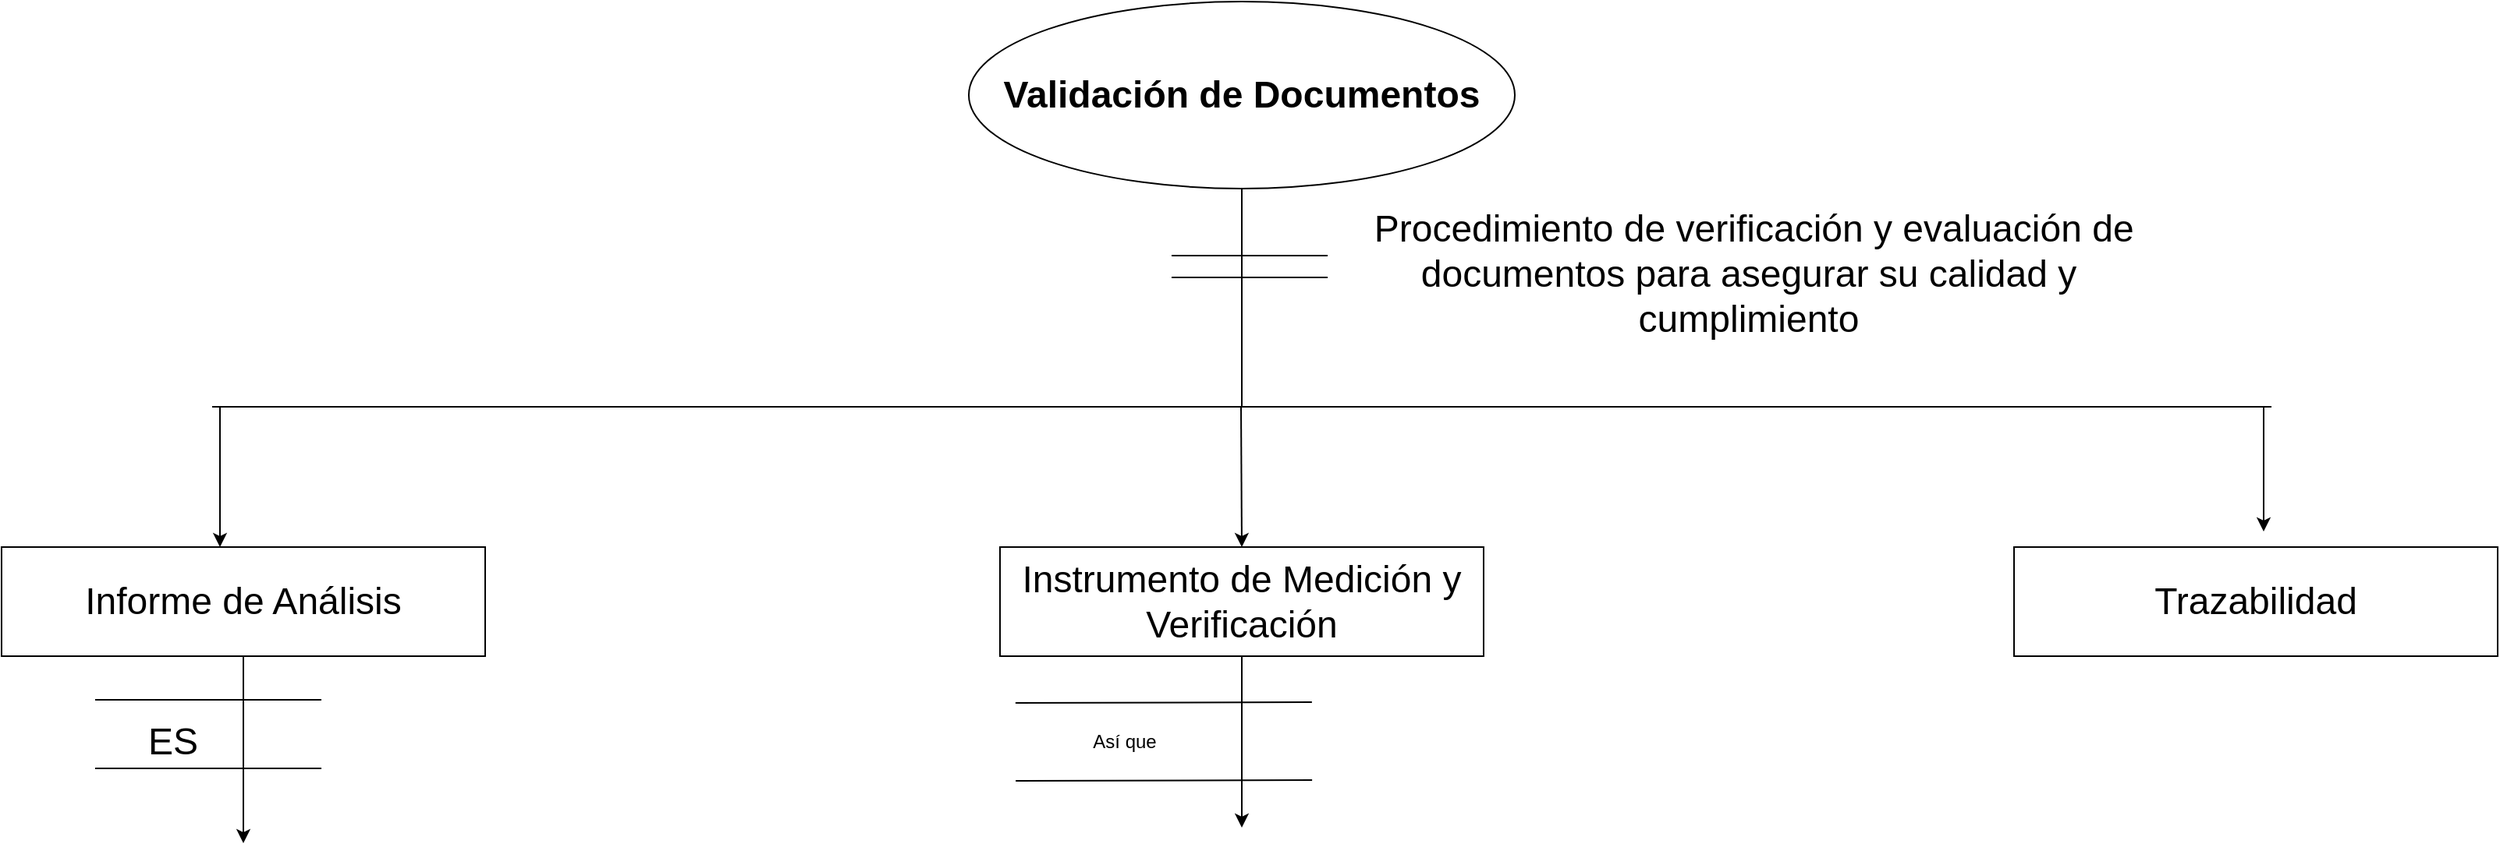 <mxfile version="21.6.8" type="github">
  <diagram name="Page-1" id="2c0d36ab-eaac-3732-788b-9136903baeff">
    <mxGraphModel dx="1602" dy="787" grid="1" gridSize="10" guides="1" tooltips="1" connect="1" arrows="1" fold="1" page="1" pageScale="1.5" pageWidth="1169" pageHeight="827" background="none" math="0" shadow="0">
      <root>
        <mxCell id="0" />
        <mxCell id="1" parent="0" />
        <mxCell id="Qhec-dshrfYjkhhDYYDJ-127" value="&lt;font style=&quot;font-size: 24px;&quot;&gt;&lt;b&gt;Validación de Documentos&lt;/b&gt;&lt;/font&gt;" style="ellipse;whiteSpace=wrap;html=1;" vertex="1" parent="1">
          <mxGeometry x="790" y="20" width="350" height="120" as="geometry" />
        </mxCell>
        <mxCell id="Qhec-dshrfYjkhhDYYDJ-130" value="" style="endArrow=none;html=1;rounded=0;" edge="1" parent="1">
          <mxGeometry width="50" height="50" relative="1" as="geometry">
            <mxPoint x="305" y="280" as="sourcePoint" />
            <mxPoint x="1625" y="280" as="targetPoint" />
          </mxGeometry>
        </mxCell>
        <mxCell id="Qhec-dshrfYjkhhDYYDJ-133" value="" style="endArrow=classic;html=1;rounded=0;" edge="1" parent="1">
          <mxGeometry width="50" height="50" relative="1" as="geometry">
            <mxPoint x="310" y="280" as="sourcePoint" />
            <mxPoint x="310" y="370" as="targetPoint" />
          </mxGeometry>
        </mxCell>
        <mxCell id="Qhec-dshrfYjkhhDYYDJ-135" value="" style="endArrow=none;html=1;rounded=0;entryX=0.5;entryY=1;entryDx=0;entryDy=0;" edge="1" parent="1" target="Qhec-dshrfYjkhhDYYDJ-127">
          <mxGeometry width="50" height="50" relative="1" as="geometry">
            <mxPoint x="965" y="280" as="sourcePoint" />
            <mxPoint x="850" y="230" as="targetPoint" />
          </mxGeometry>
        </mxCell>
        <mxCell id="Qhec-dshrfYjkhhDYYDJ-136" value="" style="endArrow=classic;html=1;rounded=0;" edge="1" parent="1">
          <mxGeometry width="50" height="50" relative="1" as="geometry">
            <mxPoint x="964.5" y="280" as="sourcePoint" />
            <mxPoint x="965" y="370" as="targetPoint" />
          </mxGeometry>
        </mxCell>
        <mxCell id="Qhec-dshrfYjkhhDYYDJ-137" value="" style="shape=link;html=1;rounded=0;width=14;" edge="1" parent="1">
          <mxGeometry width="100" relative="1" as="geometry">
            <mxPoint x="920" y="190" as="sourcePoint" />
            <mxPoint x="1020" y="190" as="targetPoint" />
          </mxGeometry>
        </mxCell>
        <mxCell id="Qhec-dshrfYjkhhDYYDJ-138" value="&lt;font style=&quot;font-size: 24px;&quot;&gt;&lt;font&gt;&amp;nbsp;Procedimiento de verificación y evaluación de documentos para asegurar su calidad y cumplimiento&lt;/font&gt;&lt;/font&gt;" style="text;html=1;strokeColor=none;fillColor=none;align=center;verticalAlign=middle;whiteSpace=wrap;rounded=0;" vertex="1" parent="1">
          <mxGeometry x="1020" y="150" width="540" height="90" as="geometry" />
        </mxCell>
        <mxCell id="Qhec-dshrfYjkhhDYYDJ-139" value="" style="endArrow=classic;html=1;rounded=0;" edge="1" parent="1">
          <mxGeometry width="50" height="50" relative="1" as="geometry">
            <mxPoint x="1620" y="280" as="sourcePoint" />
            <mxPoint x="1620" y="360" as="targetPoint" />
          </mxGeometry>
        </mxCell>
        <mxCell id="Qhec-dshrfYjkhhDYYDJ-145" style="edgeStyle=orthogonalEdgeStyle;rounded=0;orthogonalLoop=1;jettySize=auto;html=1;" edge="1" parent="1" source="Qhec-dshrfYjkhhDYYDJ-140">
          <mxGeometry relative="1" as="geometry">
            <mxPoint x="325" y="560" as="targetPoint" />
          </mxGeometry>
        </mxCell>
        <mxCell id="Qhec-dshrfYjkhhDYYDJ-140" value="&lt;font style=&quot;font-size: 24px;&quot;&gt;Informe de Análisis&lt;/font&gt;" style="rounded=0;whiteSpace=wrap;html=1;" vertex="1" parent="1">
          <mxGeometry x="170" y="370" width="310" height="70" as="geometry" />
        </mxCell>
        <mxCell id="Qhec-dshrfYjkhhDYYDJ-142" value="&lt;span style=&quot;color: rgba(0, 0, 0, 0); font-family: monospace; font-size: 0px; font-style: normal; font-variant-ligatures: normal; font-variant-caps: normal; font-weight: 400; letter-spacing: normal; orphans: 2; text-align: start; text-indent: 0px; text-transform: none; widows: 2; word-spacing: 0px; -webkit-text-stroke-width: 0px; background-color: rgb(251, 251, 251); text-decoration-thickness: initial; text-decoration-style: initial; text-decoration-color: initial; float: none; display: inline !important;&quot;&gt;%3CmxGraphModel%3E%3Croot%3E%3CmxCell%20id%3D%220%22%2F%3E%3CmxCell%20id%3D%221%22%20parent%3D%220%22%2F%3E%3CmxCell%20id%3D%222%22%20value%3D%22%22%20style%3D%22rounded%3D0%3BwhiteSpace%3Dwrap%3Dwrap%3Dwrap%1Dwrap%3Dwrap%22D_Bhtml%20D3%221B%22%20vertex%3D%221%22%3parent%3D%20%3%22170E%22CmxGeometry%20x%3D%22370%22%20y%3D%22310%22%20width%3D%2270%22%20height%3D%22%22%2as%3D%3geometry%2%3F%3E&lt;/span&gt;" style="text;whiteSpace=wrap;html=1;" vertex="1" parent="1">
          <mxGeometry x="800" y="410" width="250" height="40" as="geometry" />
        </mxCell>
        <mxCell id="Qhec-dshrfYjkhhDYYDJ-146" style="edgeStyle=orthogonalEdgeStyle;rounded=0;orthogonalLoop=1;jettySize=auto;html=1;" edge="1" parent="1" source="Qhec-dshrfYjkhhDYYDJ-143">
          <mxGeometry relative="1" as="geometry">
            <mxPoint x="965" y="550" as="targetPoint" />
          </mxGeometry>
        </mxCell>
        <mxCell id="Qhec-dshrfYjkhhDYYDJ-143" value="&lt;font style=&quot;font-size: 24px;&quot;&gt;Instrumento de Medición y Verificación &lt;/font&gt;" style="rounded=0;whiteSpace=wrap;html=1;" vertex="1" parent="1">
          <mxGeometry x="810" y="370" width="310" height="70" as="geometry" />
        </mxCell>
        <mxCell id="Qhec-dshrfYjkhhDYYDJ-144" value="&lt;font style=&quot;font-size: 24px;&quot;&gt;Trazabilidad&lt;/font&gt;" style="rounded=0;whiteSpace=wrap;html=1;" vertex="1" parent="1">
          <mxGeometry x="1460" y="370" width="310" height="70" as="geometry" />
        </mxCell>
        <mxCell id="Qhec-dshrfYjkhhDYYDJ-147" value="" style="shape=link;html=1;rounded=0;width=44;" edge="1" parent="1">
          <mxGeometry width="100" relative="1" as="geometry">
            <mxPoint x="230" y="490" as="sourcePoint" />
            <mxPoint x="375" y="490" as="targetPoint" />
          </mxGeometry>
        </mxCell>
        <mxCell id="Qhec-dshrfYjkhhDYYDJ-148" value="&lt;font style=&quot;font-size: 24px;&quot;&gt;ES&lt;/font&gt;" style="text;html=1;strokeColor=none;fillColor=none;align=center;verticalAlign=middle;whiteSpace=wrap;rounded=0;" vertex="1" parent="1">
          <mxGeometry x="250" y="480" width="60" height="30" as="geometry" />
        </mxCell>
        <mxCell id="Qhec-dshrfYjkhhDYYDJ-149" value="" style="shape=link;html=1;rounded=0;width=50;" edge="1" parent="1">
          <mxGeometry width="100" relative="1" as="geometry">
            <mxPoint x="820" y="495" as="sourcePoint" />
            <mxPoint x="1010" y="494.5" as="targetPoint" />
          </mxGeometry>
        </mxCell>
        <mxCell id="Qhec-dshrfYjkhhDYYDJ-151" value="Así que" style="text;html=1;strokeColor=none;fillColor=none;align=center;verticalAlign=middle;whiteSpace=wrap;rounded=0;" vertex="1" parent="1">
          <mxGeometry x="860" y="480" width="60" height="30" as="geometry" />
        </mxCell>
      </root>
    </mxGraphModel>
  </diagram>
</mxfile>
